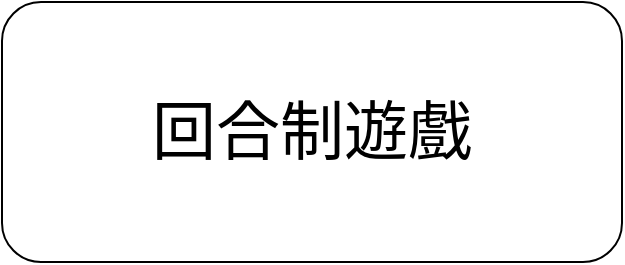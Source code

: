 <mxfile version="21.7.5" type="github">
  <diagram name="第 1 页" id="Yx1Tp-3RheTkns9B5Z6W">
    <mxGraphModel dx="2026" dy="1119" grid="1" gridSize="10" guides="1" tooltips="1" connect="1" arrows="1" fold="1" page="1" pageScale="1" pageWidth="827" pageHeight="1169" math="0" shadow="0">
      <root>
        <mxCell id="0" />
        <mxCell id="1" parent="0" />
        <mxCell id="YoOTowzyrClWi79sCNQv-1" value="&lt;font style=&quot;font-size: 32px;&quot;&gt;回合制遊戲&lt;/font&gt;" style="rounded=1;whiteSpace=wrap;html=1;" vertex="1" parent="1">
          <mxGeometry x="250" y="90" width="310" height="130" as="geometry" />
        </mxCell>
      </root>
    </mxGraphModel>
  </diagram>
</mxfile>

